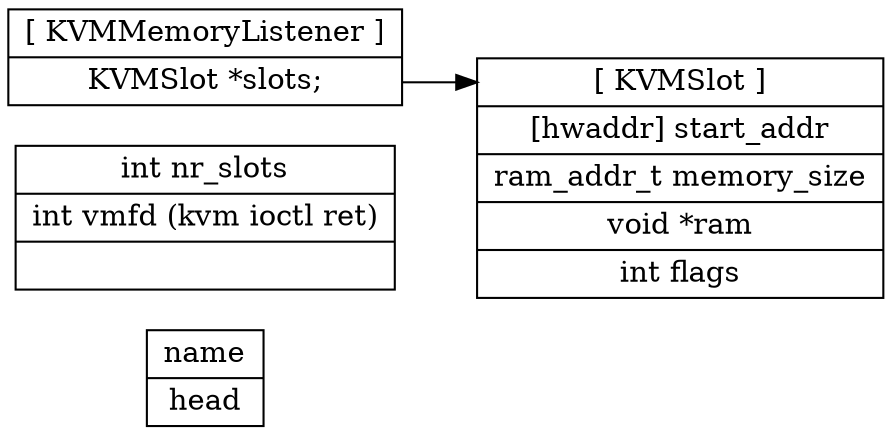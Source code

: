 digraph G{ 
    
    rankdir=LR

    node [shape=record];
    
    CPUState [
        label="name | head"
    ]

    KVMState [
        label = " 
            int nr_slots |
            int vmfd (kvm ioctl ret) |
        "
    ]
    
    KVMSlot [
        label = "
            <f0> [ KVMSlot ] |
            [hwaddr] start_addr |
            ram_addr_t memory_size |
            void *ram |
            int flags
        "
    ]

    KVMMemoryListener [
        label = "
            [ KVMMemoryListener ] |
            <f0> KVMSlot *slots;
        "
    ]


    KVMMemoryListener:f0 -> KVMSlot:f0


}